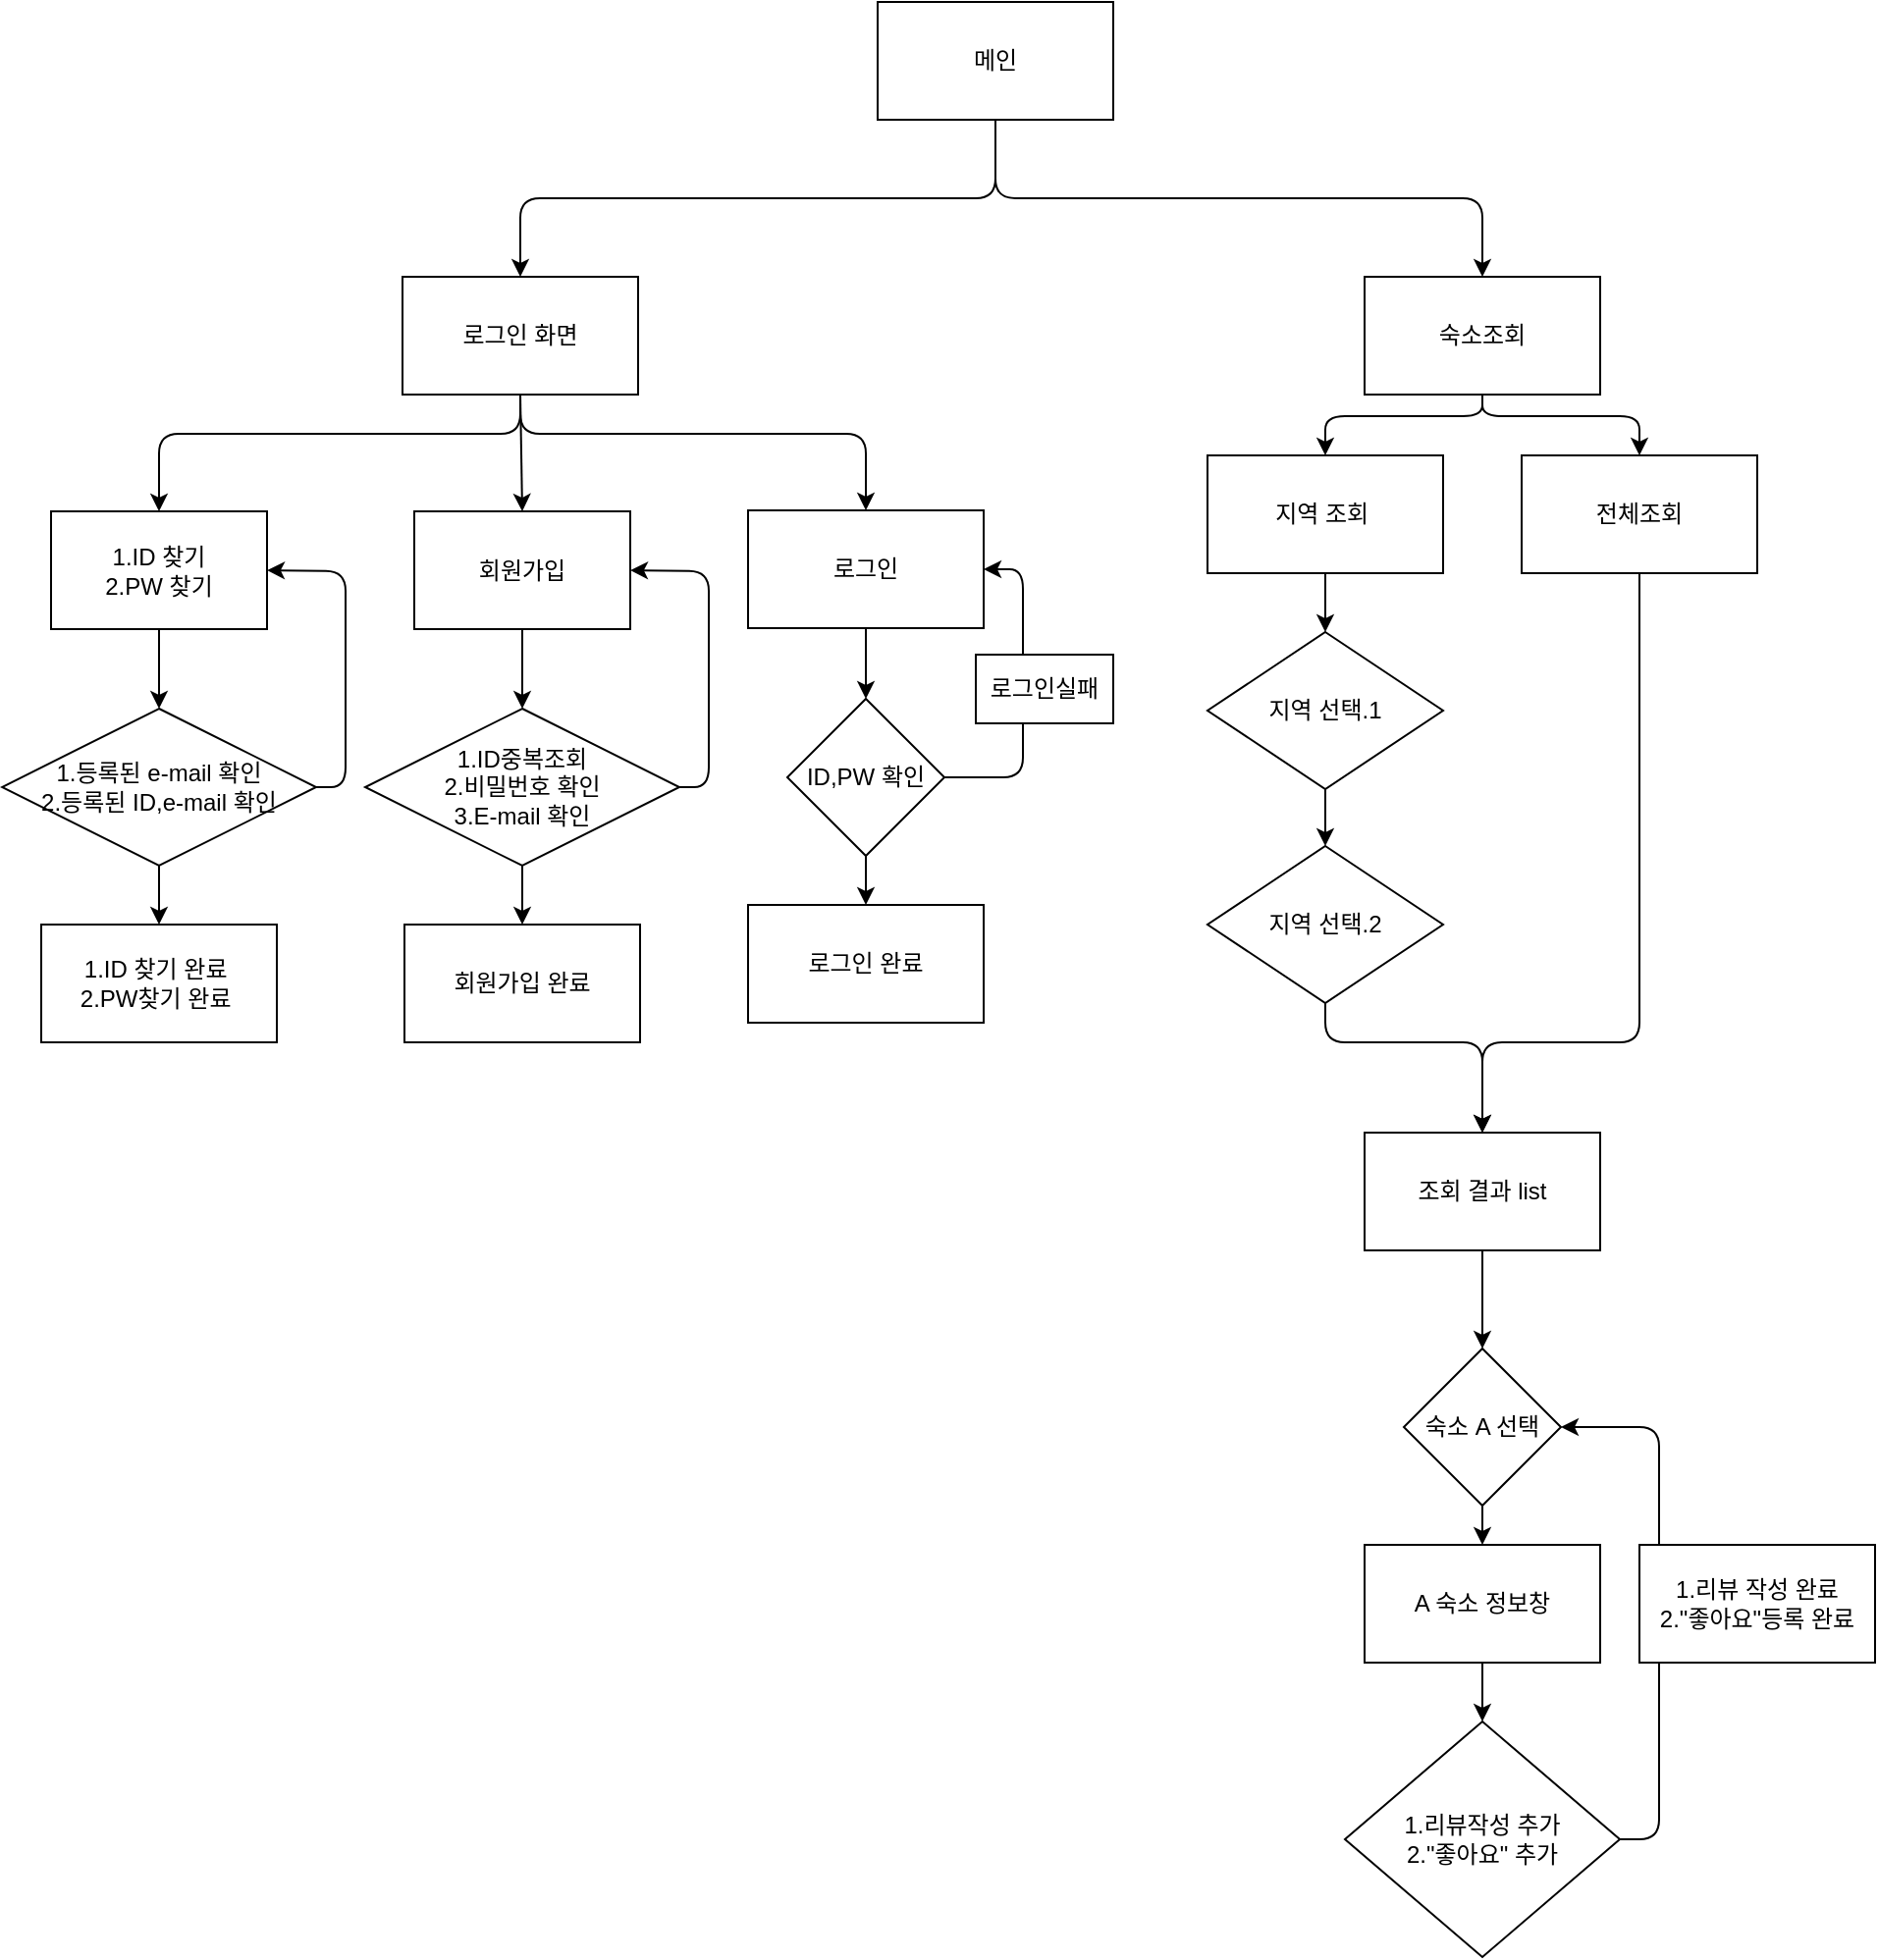 <mxfile version="10.6.3" type="github"><diagram id="TiEX6sdzkqarYXxV6G8R" name="페이지-1"><mxGraphModel dx="3530" dy="2724" grid="1" gridSize="10" guides="1" tooltips="1" connect="1" arrows="1" fold="1" page="1" pageScale="1" pageWidth="827" pageHeight="1169" math="0" shadow="0"><root><mxCell id="0"/><mxCell id="1" parent="0"/><mxCell id="2lV5fqTnc-w4CJdcRioH-1" value="메인" style="rounded=0;whiteSpace=wrap;html=1;" vertex="1" parent="1"><mxGeometry x="147" y="-260" width="120" height="60" as="geometry"/></mxCell><mxCell id="2lV5fqTnc-w4CJdcRioH-3" value="로그인" style="rounded=0;whiteSpace=wrap;html=1;" vertex="1" parent="1"><mxGeometry x="81" y="-1" width="120" height="60" as="geometry"/></mxCell><mxCell id="2lV5fqTnc-w4CJdcRioH-4" value="숙소조회" style="rounded=0;whiteSpace=wrap;html=1;" vertex="1" parent="1"><mxGeometry x="395" y="-120" width="120" height="60" as="geometry"/></mxCell><mxCell id="2lV5fqTnc-w4CJdcRioH-13" value="전체조회" style="rounded=0;whiteSpace=wrap;html=1;" vertex="1" parent="1"><mxGeometry x="475" y="-29" width="120" height="60" as="geometry"/></mxCell><mxCell id="2lV5fqTnc-w4CJdcRioH-14" value="지역 조회&amp;nbsp;" style="rounded=0;whiteSpace=wrap;html=1;" vertex="1" parent="1"><mxGeometry x="315" y="-29" width="120" height="60" as="geometry"/></mxCell><mxCell id="2lV5fqTnc-w4CJdcRioH-15" value="지역 선택.1" style="rhombus;whiteSpace=wrap;html=1;" vertex="1" parent="1"><mxGeometry x="315" y="61" width="120" height="80" as="geometry"/></mxCell><mxCell id="2lV5fqTnc-w4CJdcRioH-16" value="조회 결과 list" style="rounded=0;whiteSpace=wrap;html=1;" vertex="1" parent="1"><mxGeometry x="395" y="316" width="120" height="60" as="geometry"/></mxCell><mxCell id="2lV5fqTnc-w4CJdcRioH-17" value="" style="endArrow=classic;html=1;exitX=0.5;exitY=1;exitDx=0;exitDy=0;entryX=0.5;entryY=0;entryDx=0;entryDy=0;" edge="1" parent="1" source="2lV5fqTnc-w4CJdcRioH-14" target="2lV5fqTnc-w4CJdcRioH-15"><mxGeometry width="50" height="50" relative="1" as="geometry"><mxPoint x="105" y="341" as="sourcePoint"/><mxPoint x="155" y="291" as="targetPoint"/></mxGeometry></mxCell><mxCell id="2lV5fqTnc-w4CJdcRioH-18" value="" style="endArrow=classic;html=1;entryX=0.5;entryY=0;entryDx=0;entryDy=0;" edge="1" parent="1" target="2lV5fqTnc-w4CJdcRioH-16"><mxGeometry width="50" height="50" relative="1" as="geometry"><mxPoint x="375" y="230" as="sourcePoint"/><mxPoint x="451" y="211" as="targetPoint"/><Array as="points"><mxPoint x="375" y="270"/><mxPoint x="455" y="270"/></Array></mxGeometry></mxCell><mxCell id="2lV5fqTnc-w4CJdcRioH-19" value="" style="endArrow=classic;html=1;exitX=0.5;exitY=1;exitDx=0;exitDy=0;entryX=0.5;entryY=0;entryDx=0;entryDy=0;" edge="1" parent="1" source="2lV5fqTnc-w4CJdcRioH-13" target="2lV5fqTnc-w4CJdcRioH-16"><mxGeometry width="50" height="50" relative="1" as="geometry"><mxPoint x="105" y="341" as="sourcePoint"/><mxPoint x="455" y="211" as="targetPoint"/><Array as="points"><mxPoint x="535" y="161"/><mxPoint x="535" y="270"/><mxPoint x="455" y="270"/></Array></mxGeometry></mxCell><mxCell id="2lV5fqTnc-w4CJdcRioH-20" value="" style="endArrow=classic;html=1;exitX=0.5;exitY=1;exitDx=0;exitDy=0;entryX=0.5;entryY=0;entryDx=0;entryDy=0;" edge="1" parent="1" source="2lV5fqTnc-w4CJdcRioH-4" target="2lV5fqTnc-w4CJdcRioH-14"><mxGeometry width="50" height="50" relative="1" as="geometry"><mxPoint x="410" y="71" as="sourcePoint"/><mxPoint x="460" y="21" as="targetPoint"/><Array as="points"><mxPoint x="455" y="-49"/><mxPoint x="375" y="-49"/></Array></mxGeometry></mxCell><mxCell id="2lV5fqTnc-w4CJdcRioH-22" value="" style="endArrow=classic;html=1;exitX=0.5;exitY=1;exitDx=0;exitDy=0;entryX=0.5;entryY=0;entryDx=0;entryDy=0;" edge="1" parent="1" source="2lV5fqTnc-w4CJdcRioH-4" target="2lV5fqTnc-w4CJdcRioH-13"><mxGeometry width="50" height="50" relative="1" as="geometry"><mxPoint x="450" y="81" as="sourcePoint"/><mxPoint x="500" y="31" as="targetPoint"/><Array as="points"><mxPoint x="455" y="-49"/><mxPoint x="535" y="-49"/></Array></mxGeometry></mxCell><mxCell id="2lV5fqTnc-w4CJdcRioH-23" value="숙소 A 선택" style="rhombus;whiteSpace=wrap;html=1;" vertex="1" parent="1"><mxGeometry x="415" y="426" width="80" height="80" as="geometry"/></mxCell><mxCell id="2lV5fqTnc-w4CJdcRioH-24" value="A 숙소 정보창" style="rounded=0;whiteSpace=wrap;html=1;" vertex="1" parent="1"><mxGeometry x="395" y="526" width="120" height="60" as="geometry"/></mxCell><mxCell id="2lV5fqTnc-w4CJdcRioH-25" value="" style="endArrow=classic;html=1;exitX=0.5;exitY=1;exitDx=0;exitDy=0;" edge="1" parent="1" source="2lV5fqTnc-w4CJdcRioH-16" target="2lV5fqTnc-w4CJdcRioH-23"><mxGeometry width="50" height="50" relative="1" as="geometry"><mxPoint x="105" y="676" as="sourcePoint"/><mxPoint x="155" y="626" as="targetPoint"/></mxGeometry></mxCell><mxCell id="2lV5fqTnc-w4CJdcRioH-26" value="" style="endArrow=classic;html=1;exitX=0.5;exitY=1;exitDx=0;exitDy=0;entryX=0.5;entryY=0;entryDx=0;entryDy=0;" edge="1" parent="1" source="2lV5fqTnc-w4CJdcRioH-23" target="2lV5fqTnc-w4CJdcRioH-24"><mxGeometry width="50" height="50" relative="1" as="geometry"><mxPoint x="335" y="466" as="sourcePoint"/><mxPoint x="385" y="416" as="targetPoint"/></mxGeometry></mxCell><mxCell id="2lV5fqTnc-w4CJdcRioH-27" value="1.리뷰작성 추가&lt;br&gt;2.&quot;좋아요&quot; 추가&lt;br&gt;" style="rhombus;whiteSpace=wrap;html=1;" vertex="1" parent="1"><mxGeometry x="385" y="616" width="140" height="120" as="geometry"/></mxCell><mxCell id="2lV5fqTnc-w4CJdcRioH-28" value="" style="endArrow=classic;html=1;exitX=0.5;exitY=1;exitDx=0;exitDy=0;entryX=0.5;entryY=0;entryDx=0;entryDy=0;" edge="1" parent="1" source="2lV5fqTnc-w4CJdcRioH-24" target="2lV5fqTnc-w4CJdcRioH-27"><mxGeometry width="50" height="50" relative="1" as="geometry"><mxPoint x="245" y="686" as="sourcePoint"/><mxPoint x="295" y="636" as="targetPoint"/></mxGeometry></mxCell><mxCell id="2lV5fqTnc-w4CJdcRioH-29" value="" style="endArrow=classic;html=1;exitX=1;exitY=0.5;exitDx=0;exitDy=0;entryX=1;entryY=0.5;entryDx=0;entryDy=0;" edge="1" parent="1" source="2lV5fqTnc-w4CJdcRioH-27" target="2lV5fqTnc-w4CJdcRioH-23"><mxGeometry width="50" height="50" relative="1" as="geometry"><mxPoint x="585" y="716" as="sourcePoint"/><mxPoint x="635" y="666" as="targetPoint"/><Array as="points"><mxPoint x="545" y="676"/><mxPoint x="545" y="466"/></Array></mxGeometry></mxCell><mxCell id="2lV5fqTnc-w4CJdcRioH-34" value="로그인 완료" style="rounded=0;whiteSpace=wrap;html=1;" vertex="1" parent="1"><mxGeometry x="81" y="200" width="120" height="60" as="geometry"/></mxCell><mxCell id="2lV5fqTnc-w4CJdcRioH-35" value="ID,PW 확인" style="rhombus;whiteSpace=wrap;html=1;" vertex="1" parent="1"><mxGeometry x="101" y="95" width="80" height="80" as="geometry"/></mxCell><mxCell id="2lV5fqTnc-w4CJdcRioH-36" value="1.리뷰 작성 완료&lt;br&gt;2.&quot;좋아요&quot;등록 완료&lt;br&gt;" style="rounded=0;whiteSpace=wrap;html=1;" vertex="1" parent="1"><mxGeometry x="535" y="526" width="120" height="60" as="geometry"/></mxCell><mxCell id="2lV5fqTnc-w4CJdcRioH-38" value="" style="endArrow=classic;html=1;exitX=0.5;exitY=1;exitDx=0;exitDy=0;entryX=0.5;entryY=0;entryDx=0;entryDy=0;" edge="1" parent="1" source="2lV5fqTnc-w4CJdcRioH-3" target="2lV5fqTnc-w4CJdcRioH-35"><mxGeometry width="50" height="50" relative="1" as="geometry"><mxPoint x="21" y="120" as="sourcePoint"/><mxPoint x="71" y="70" as="targetPoint"/></mxGeometry></mxCell><mxCell id="2lV5fqTnc-w4CJdcRioH-39" value="" style="endArrow=classic;html=1;exitX=1;exitY=0.5;exitDx=0;exitDy=0;entryX=1;entryY=0.5;entryDx=0;entryDy=0;" edge="1" parent="1" source="2lV5fqTnc-w4CJdcRioH-35" target="2lV5fqTnc-w4CJdcRioH-3"><mxGeometry width="50" height="50" relative="1" as="geometry"><mxPoint x="221" y="150" as="sourcePoint"/><mxPoint x="271" y="100" as="targetPoint"/><Array as="points"><mxPoint x="221" y="135"/><mxPoint x="221" y="29"/></Array></mxGeometry></mxCell><mxCell id="2lV5fqTnc-w4CJdcRioH-40" value="" style="endArrow=classic;html=1;exitX=0.5;exitY=1;exitDx=0;exitDy=0;entryX=0.5;entryY=0;entryDx=0;entryDy=0;" edge="1" parent="1" source="2lV5fqTnc-w4CJdcRioH-35" target="2lV5fqTnc-w4CJdcRioH-34"><mxGeometry width="50" height="50" relative="1" as="geometry"><mxPoint x="131" y="380" as="sourcePoint"/><mxPoint x="181" y="330" as="targetPoint"/></mxGeometry></mxCell><mxCell id="2lV5fqTnc-w4CJdcRioH-41" value="로그인실패" style="rounded=0;whiteSpace=wrap;html=1;" vertex="1" parent="1"><mxGeometry x="197" y="72.5" width="70" height="35" as="geometry"/></mxCell><mxCell id="2lV5fqTnc-w4CJdcRioH-43" value="로그인 화면" style="rounded=0;whiteSpace=wrap;html=1;" vertex="1" parent="1"><mxGeometry x="-95" y="-120" width="120" height="60" as="geometry"/></mxCell><mxCell id="2lV5fqTnc-w4CJdcRioH-45" value="회원가입" style="rounded=0;whiteSpace=wrap;html=1;" vertex="1" parent="1"><mxGeometry x="-89" y="-0.5" width="110" height="60" as="geometry"/></mxCell><mxCell id="2lV5fqTnc-w4CJdcRioH-56" value="&lt;span&gt;1.ID중복조회&lt;/span&gt;&lt;br&gt;&lt;span&gt;2.비밀번호 확인&lt;/span&gt;&lt;br&gt;&lt;span&gt;3.E-mail 확인&lt;/span&gt;" style="rhombus;whiteSpace=wrap;html=1;" vertex="1" parent="1"><mxGeometry x="-114" y="100" width="160" height="80" as="geometry"/></mxCell><mxCell id="2lV5fqTnc-w4CJdcRioH-59" value="" style="endArrow=classic;html=1;exitX=0.5;exitY=1;exitDx=0;exitDy=0;entryX=0.5;entryY=0;entryDx=0;entryDy=0;" edge="1" parent="1" source="2lV5fqTnc-w4CJdcRioH-45" target="2lV5fqTnc-w4CJdcRioH-56"><mxGeometry width="50" height="50" relative="1" as="geometry"><mxPoint x="-259" y="160" as="sourcePoint"/><mxPoint x="-209" y="110" as="targetPoint"/></mxGeometry></mxCell><mxCell id="2lV5fqTnc-w4CJdcRioH-60" value="" style="endArrow=classic;html=1;exitX=1;exitY=0.5;exitDx=0;exitDy=0;entryX=1;entryY=0.5;entryDx=0;entryDy=0;" edge="1" parent="1" source="2lV5fqTnc-w4CJdcRioH-56" target="2lV5fqTnc-w4CJdcRioH-45"><mxGeometry width="50" height="50" relative="1" as="geometry"><mxPoint x="-289" y="140" as="sourcePoint"/><mxPoint x="-239" y="90" as="targetPoint"/><Array as="points"><mxPoint x="61" y="140"/><mxPoint x="61" y="30"/></Array></mxGeometry></mxCell><mxCell id="2lV5fqTnc-w4CJdcRioH-61" value="회원가입 완료" style="rounded=0;whiteSpace=wrap;html=1;" vertex="1" parent="1"><mxGeometry x="-94" y="210" width="120" height="60" as="geometry"/></mxCell><mxCell id="2lV5fqTnc-w4CJdcRioH-63" value="" style="endArrow=classic;html=1;exitX=0.5;exitY=1;exitDx=0;exitDy=0;" edge="1" parent="1" source="2lV5fqTnc-w4CJdcRioH-56"><mxGeometry width="50" height="50" relative="1" as="geometry"><mxPoint x="-139" y="220" as="sourcePoint"/><mxPoint x="-34" y="210" as="targetPoint"/></mxGeometry></mxCell><mxCell id="2lV5fqTnc-w4CJdcRioH-64" value="1.ID 찾기&lt;br&gt;2.PW 찾기" style="rounded=0;whiteSpace=wrap;html=1;" vertex="1" parent="1"><mxGeometry x="-274" y="-0.5" width="110" height="60" as="geometry"/></mxCell><mxCell id="2lV5fqTnc-w4CJdcRioH-65" value="1.등록된 e-mail 확인&lt;br&gt;2.등록된 ID,e-mail 확인&lt;br&gt;" style="rhombus;whiteSpace=wrap;html=1;" vertex="1" parent="1"><mxGeometry x="-299" y="100" width="160" height="80" as="geometry"/></mxCell><mxCell id="2lV5fqTnc-w4CJdcRioH-66" value="" style="endArrow=classic;html=1;exitX=0.5;exitY=1;exitDx=0;exitDy=0;entryX=0.5;entryY=0;entryDx=0;entryDy=0;" edge="1" parent="1" source="2lV5fqTnc-w4CJdcRioH-64" target="2lV5fqTnc-w4CJdcRioH-65"><mxGeometry width="50" height="50" relative="1" as="geometry"><mxPoint x="-444" y="160" as="sourcePoint"/><mxPoint x="-394" y="110" as="targetPoint"/></mxGeometry></mxCell><mxCell id="2lV5fqTnc-w4CJdcRioH-67" value="" style="endArrow=classic;html=1;exitX=1;exitY=0.5;exitDx=0;exitDy=0;entryX=1;entryY=0.5;entryDx=0;entryDy=0;" edge="1" parent="1" source="2lV5fqTnc-w4CJdcRioH-65" target="2lV5fqTnc-w4CJdcRioH-64"><mxGeometry width="50" height="50" relative="1" as="geometry"><mxPoint x="-474" y="140" as="sourcePoint"/><mxPoint x="-424" y="90" as="targetPoint"/><Array as="points"><mxPoint x="-124" y="140"/><mxPoint x="-124" y="30"/></Array></mxGeometry></mxCell><mxCell id="2lV5fqTnc-w4CJdcRioH-68" value="1.ID 찾기 완료&amp;nbsp;&lt;br&gt;2.PW찾기 완료&amp;nbsp;&lt;br&gt;" style="rounded=0;whiteSpace=wrap;html=1;" vertex="1" parent="1"><mxGeometry x="-279" y="210" width="120" height="60" as="geometry"/></mxCell><mxCell id="2lV5fqTnc-w4CJdcRioH-69" value="" style="endArrow=classic;html=1;exitX=0.5;exitY=1;exitDx=0;exitDy=0;" edge="1" parent="1" source="2lV5fqTnc-w4CJdcRioH-65"><mxGeometry width="50" height="50" relative="1" as="geometry"><mxPoint x="-324" y="220" as="sourcePoint"/><mxPoint x="-219" y="210" as="targetPoint"/></mxGeometry></mxCell><mxCell id="2lV5fqTnc-w4CJdcRioH-72" value="" style="endArrow=classic;html=1;exitX=0.5;exitY=1;exitDx=0;exitDy=0;entryX=0.5;entryY=0;entryDx=0;entryDy=0;" edge="1" parent="1" source="2lV5fqTnc-w4CJdcRioH-43" target="2lV5fqTnc-w4CJdcRioH-64"><mxGeometry width="50" height="50" relative="1" as="geometry"><mxPoint x="-300" y="-40" as="sourcePoint"/><mxPoint x="-250" y="-90" as="targetPoint"/><Array as="points"><mxPoint x="-35" y="-40"/><mxPoint x="-219" y="-40"/></Array></mxGeometry></mxCell><mxCell id="2lV5fqTnc-w4CJdcRioH-73" value="" style="endArrow=classic;html=1;exitX=0.5;exitY=1;exitDx=0;exitDy=0;entryX=0.5;entryY=0;entryDx=0;entryDy=0;" edge="1" parent="1" source="2lV5fqTnc-w4CJdcRioH-43" target="2lV5fqTnc-w4CJdcRioH-3"><mxGeometry width="50" height="50" relative="1" as="geometry"><mxPoint x="130" y="-40" as="sourcePoint"/><mxPoint x="180" y="-90" as="targetPoint"/><Array as="points"><mxPoint x="-35" y="-40"/><mxPoint x="141" y="-40"/></Array></mxGeometry></mxCell><mxCell id="2lV5fqTnc-w4CJdcRioH-74" value="" style="endArrow=classic;html=1;exitX=0.5;exitY=1;exitDx=0;exitDy=0;entryX=0.5;entryY=0;entryDx=0;entryDy=0;" edge="1" parent="1" source="2lV5fqTnc-w4CJdcRioH-43" target="2lV5fqTnc-w4CJdcRioH-45"><mxGeometry width="50" height="50" relative="1" as="geometry"><mxPoint x="-270" y="-60" as="sourcePoint"/><mxPoint x="-220" y="-110" as="targetPoint"/></mxGeometry></mxCell><mxCell id="2lV5fqTnc-w4CJdcRioH-75" value="지역 선택.2" style="rhombus;whiteSpace=wrap;html=1;" vertex="1" parent="1"><mxGeometry x="315" y="170" width="120" height="80" as="geometry"/></mxCell><mxCell id="2lV5fqTnc-w4CJdcRioH-76" value="" style="endArrow=classic;html=1;exitX=0.5;exitY=1;exitDx=0;exitDy=0;entryX=0.5;entryY=0;entryDx=0;entryDy=0;" edge="1" parent="1" source="2lV5fqTnc-w4CJdcRioH-15" target="2lV5fqTnc-w4CJdcRioH-75"><mxGeometry width="50" height="50" relative="1" as="geometry"><mxPoint x="290" y="255" as="sourcePoint"/><mxPoint x="340" y="205" as="targetPoint"/></mxGeometry></mxCell><mxCell id="2lV5fqTnc-w4CJdcRioH-77" value="" style="endArrow=classic;html=1;exitX=0.5;exitY=1;exitDx=0;exitDy=0;entryX=0.5;entryY=0;entryDx=0;entryDy=0;" edge="1" parent="1" source="2lV5fqTnc-w4CJdcRioH-1" target="2lV5fqTnc-w4CJdcRioH-43"><mxGeometry width="50" height="50" relative="1" as="geometry"><mxPoint x="20" y="-150" as="sourcePoint"/><mxPoint x="70" y="-200" as="targetPoint"/><Array as="points"><mxPoint x="207" y="-160"/><mxPoint x="-35" y="-160"/></Array></mxGeometry></mxCell><mxCell id="2lV5fqTnc-w4CJdcRioH-78" value="" style="endArrow=classic;html=1;exitX=0.5;exitY=1;exitDx=0;exitDy=0;entryX=0.5;entryY=0;entryDx=0;entryDy=0;" edge="1" parent="1" source="2lV5fqTnc-w4CJdcRioH-1" target="2lV5fqTnc-w4CJdcRioH-4"><mxGeometry width="50" height="50" relative="1" as="geometry"><mxPoint x="420" y="-180" as="sourcePoint"/><mxPoint x="470" y="-230" as="targetPoint"/><Array as="points"><mxPoint x="207" y="-160"/><mxPoint x="455" y="-160"/></Array></mxGeometry></mxCell></root></mxGraphModel></diagram></mxfile>